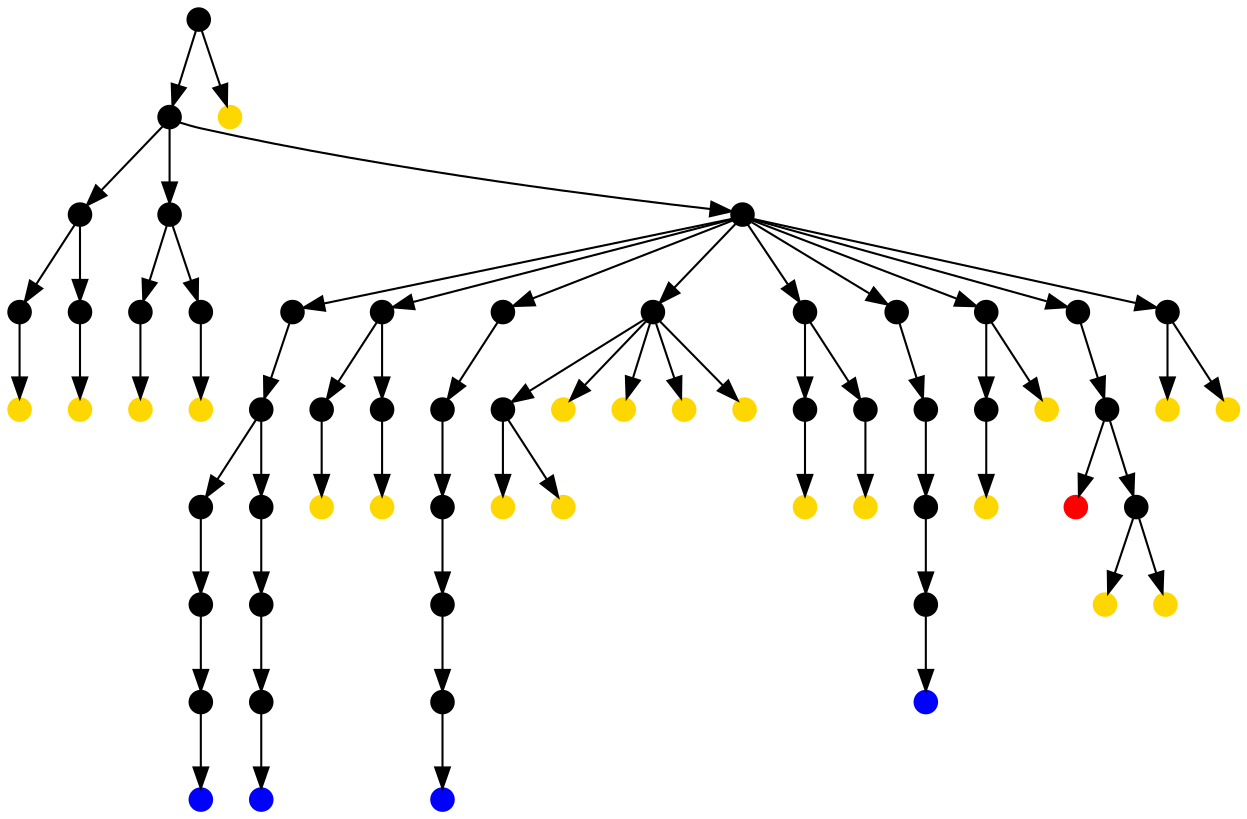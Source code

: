 digraph{node[shape=point,fixedsize=true,width=.15]
{rank=same;1,2}
0[label="0(324)",fontcolor=black,color=black]
0->{1,2}
{rank=same;3,4,5}
1[label="1(294)",fontcolor=black,color=black]
1->{3,4,5}
2[label="2(294)",fontcolor=gold,color=gold]
{rank=same;6,7,8,9,10,11,12,13,14,15,16,17,18}
3[label="3(199)",fontcolor=black,color=black]
3->{6,7}
4[label="4(199)",fontcolor=black,color=black]
4->{8,9}
5[label="5(199)",fontcolor=black,color=black]
5->{10,11,12,13,14,15,16,17,18}
{rank=same;19,20,21,22,23,24,25,26,27,28,29,30,31,32,33,34,35,36,37,38,39}
6[label="6(171)",fontcolor=black,color=black]
6->{19}
7[label="7(171)",fontcolor=black,color=black]
7->{20}
8[label="8(171)",fontcolor=black,color=black]
8->{21}
9[label="9(171)",fontcolor=black,color=black]
9->{22}
10[label="10(150)",fontcolor=black,color=black]
10->{23}
11[label="11(150)",fontcolor=black,color=black]
11->{24,25}
12[label="12(150)",fontcolor=black,color=black]
12->{26}
13[label="13(150)",fontcolor=black,color=black]
13->{27,28,29,30,31}
14[label="14(150)",fontcolor=black,color=black]
14->{32,33}
15[label="15(150)",fontcolor=black,color=black]
15->{34}
16[label="16(150)",fontcolor=black,color=black]
16->{35,36}
17[label="17(150)",fontcolor=black,color=black]
17->{37}
18[label="18(150)",fontcolor=black,color=black]
18->{38,39}
{rank=same;40,41,42,43,44,45,46,47,48,49,50,51,52}
19[label="19(160)",fontcolor=gold,color=gold]
20[label="20(160)",fontcolor=gold,color=gold]
21[label="21(160)",fontcolor=gold,color=gold]
22[label="22(160)",fontcolor=gold,color=gold]
23[label="23(106)",fontcolor=black,color=black]
23->{40,41}
24[label="24(126)",fontcolor=black,color=black]
24->{42}
25[label="25(126)",fontcolor=black,color=black]
25->{43}
26[label="26(106)",fontcolor=black,color=black]
26->{44}
27[label="27(128)",fontcolor=black,color=black]
27->{45,46}
28[label="28(125)",fontcolor=gold,color=gold]
29[label="29(125)",fontcolor=gold,color=gold]
30[label="30(125)",fontcolor=gold,color=gold]
31[label="31(125)",fontcolor=gold,color=gold]
32[label="32(126)",fontcolor=black,color=black]
32->{47}
33[label="33(126)",fontcolor=black,color=black]
33->{48}
34[label="34(106)",fontcolor=black,color=black]
34->{49}
35[label="35(126)",fontcolor=black,color=black]
35->{50}
36[label="36(117)",fontcolor=gold,color=gold]
37[label="37(124)",fontcolor=black,color=black]
37->{51,52}
38[label="38(114)",fontcolor=gold,color=gold]
39[label="39(106)",fontcolor=gold,color=gold]
{rank=same;53,54,55,56,57,58}
40[label="40(78)",fontcolor=black,color=black]
40->{53}
41[label="41(78)",fontcolor=black,color=black]
41->{54}
42[label="42(110)",fontcolor=gold,color=gold]
43[label="43(110)",fontcolor=gold,color=gold]
44[label="44(78)",fontcolor=black,color=black]
44->{55}
45[label="45(106)",fontcolor=gold,color=gold]
46[label="46(106)",fontcolor=gold,color=gold]
47[label="47(110)",fontcolor=gold,color=gold]
48[label="48(110)",fontcolor=gold,color=gold]
49[label="49(39)",fontcolor=black,color=black]
49->{56}
50[label="50(102)",fontcolor=gold,color=gold]
51[label="51(106)",fontcolor=red,color=red]
52[label="52(106)",fontcolor=black,color=black]
52->{57,58}
{rank=same;59,60,61,62}
53[label="53(62)",fontcolor=black,color=black]
53->{59}
54[label="54(62)",fontcolor=black,color=black]
54->{60}
55[label="55(62)",fontcolor=black,color=black]
55->{61}
56[label="56(7)",fontcolor=black,color=black]
56->{62}
57[label="57(86)",fontcolor=gold,color=gold]
58[label="58(86)",fontcolor=gold,color=gold]
{rank=same;63,64,65}
59[label="59(7)",fontcolor=black,color=black]
59->{63}
60[label="60(7)",fontcolor=black,color=black]
60->{64}
61[label="61(7)",fontcolor=black,color=black]
61->{65}
62[label="62(0)",fontcolor=blue,color=blue]

63[label="63(0)",fontcolor=blue,color=blue]
64[label="64(0)",fontcolor=blue,color=blue]
65[label="65(0)",fontcolor=blue,color=blue]
}
